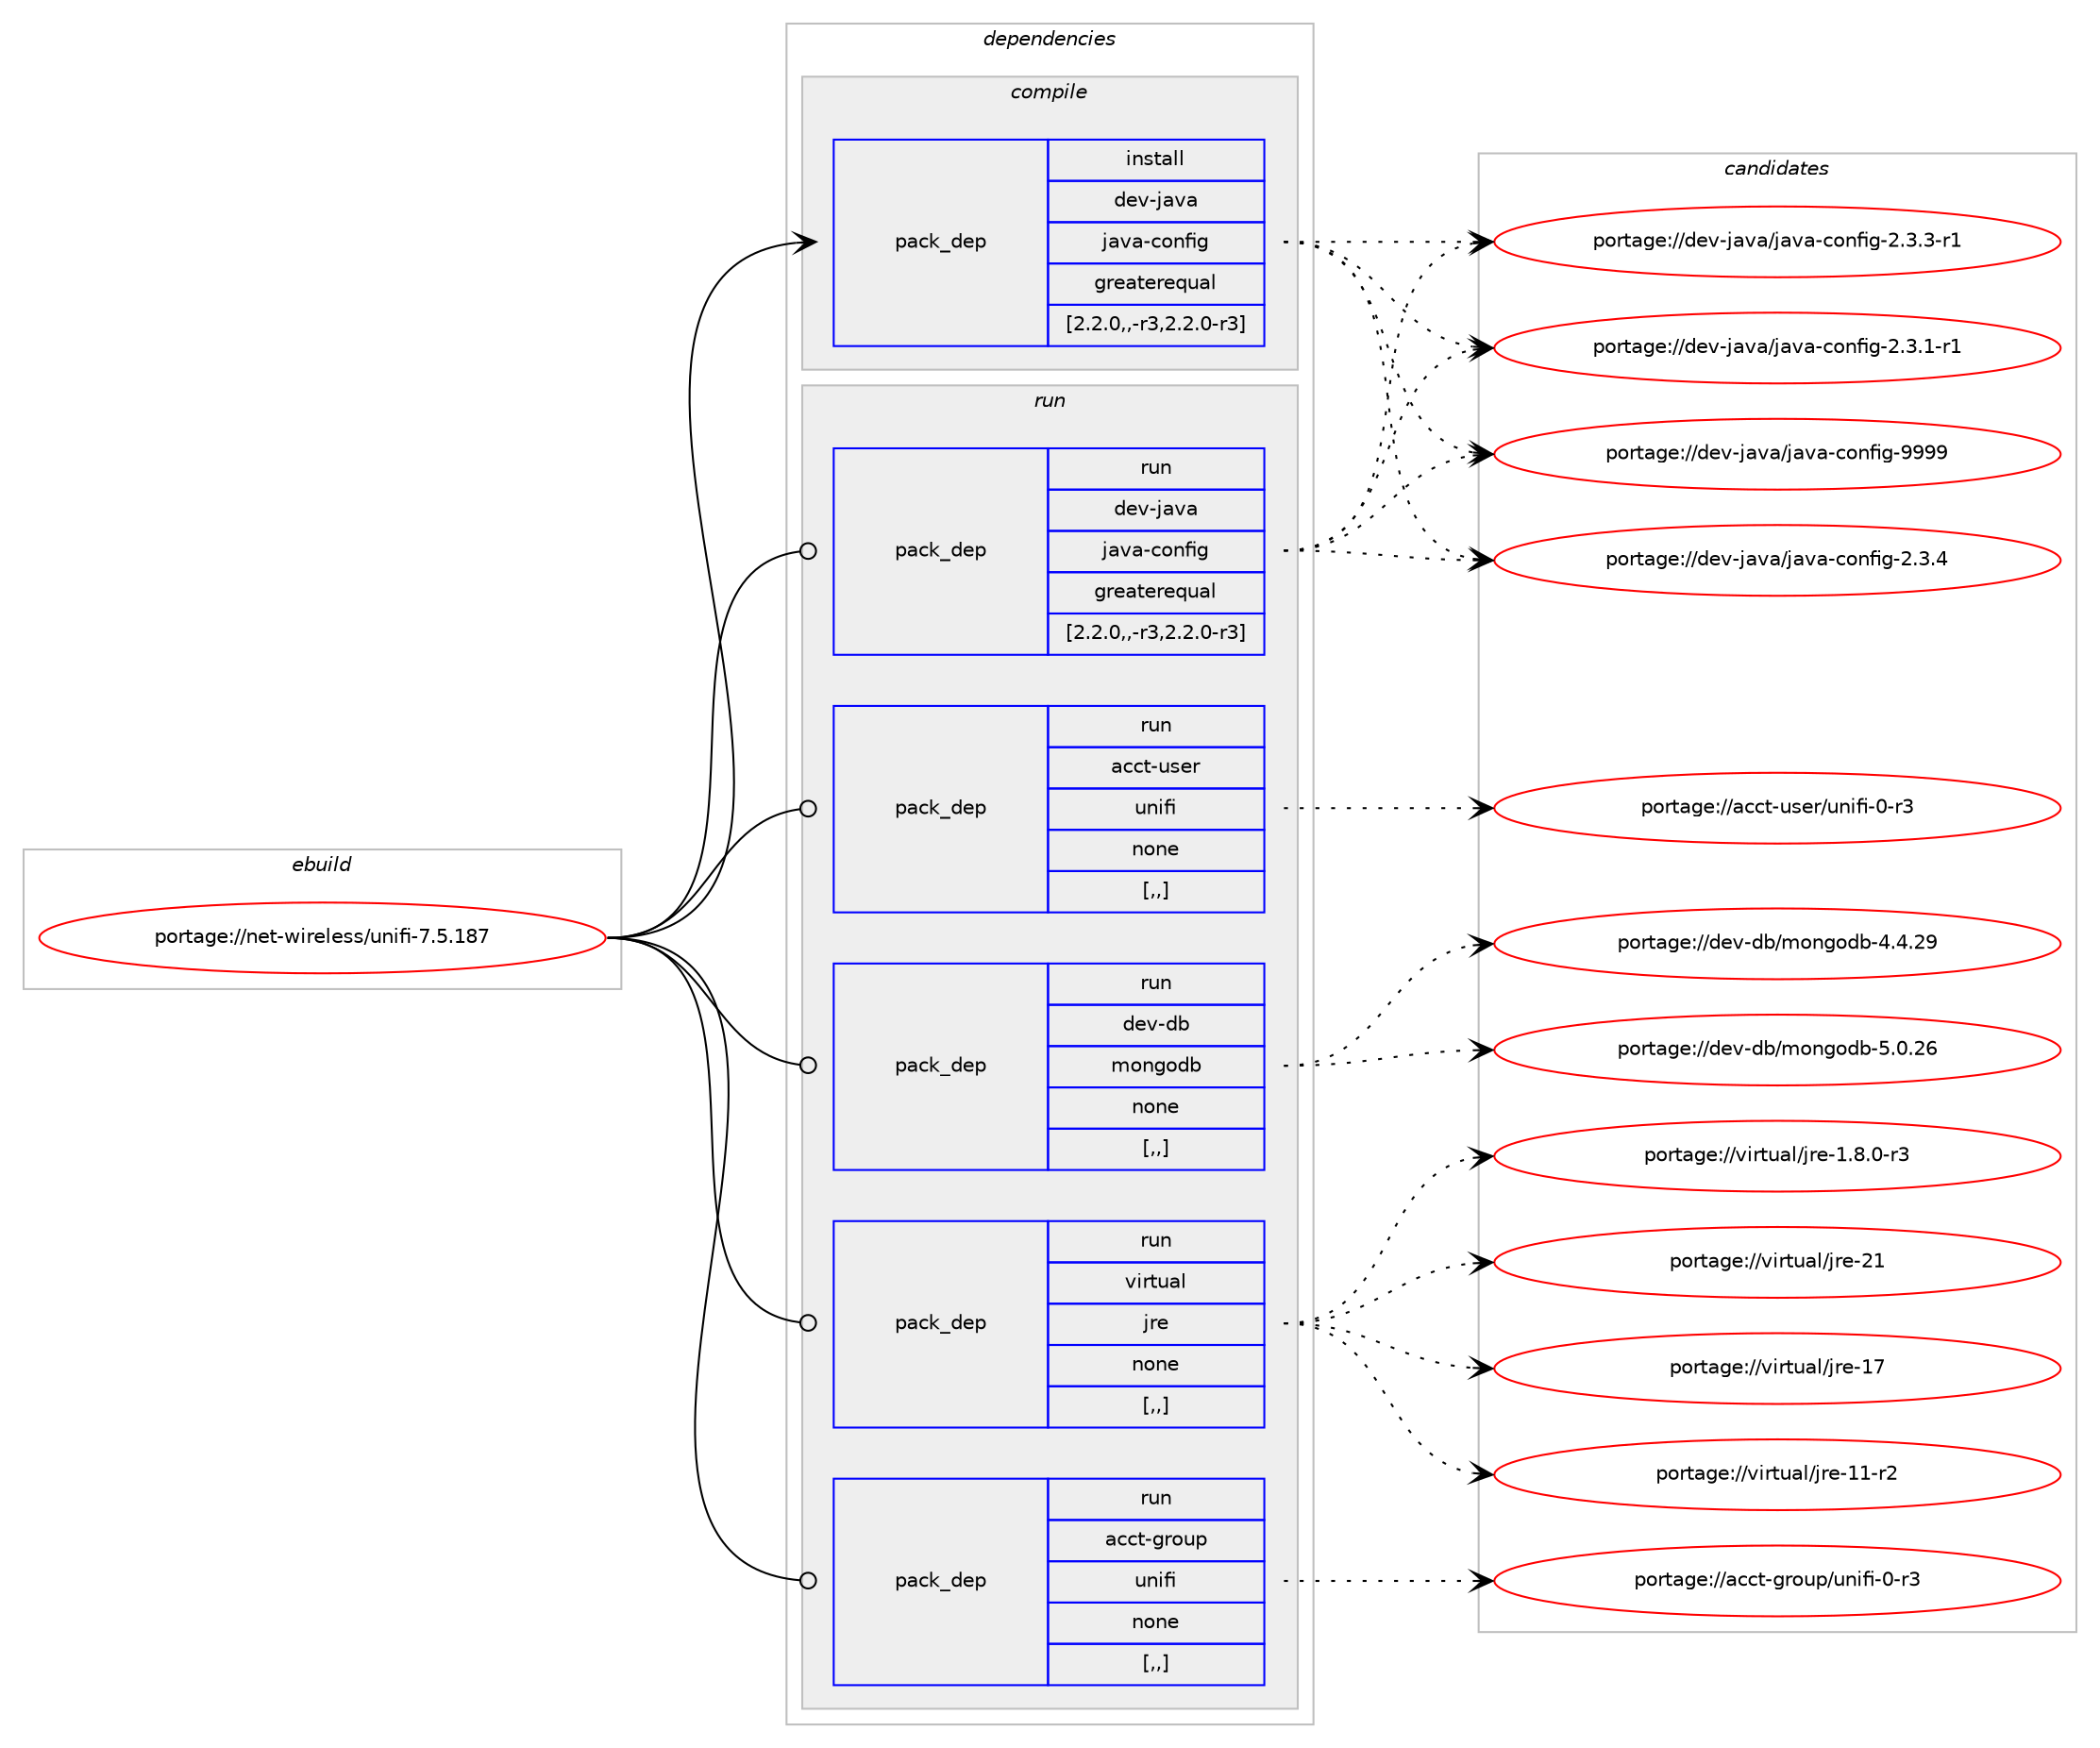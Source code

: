 digraph prolog {

# *************
# Graph options
# *************

newrank=true;
concentrate=true;
compound=true;
graph [rankdir=LR,fontname=Helvetica,fontsize=10,ranksep=1.5];#, ranksep=2.5, nodesep=0.2];
edge  [arrowhead=vee];
node  [fontname=Helvetica,fontsize=10];

# **********
# The ebuild
# **********

subgraph cluster_leftcol {
color=gray;
rank=same;
label=<<i>ebuild</i>>;
id [label="portage://net-wireless/unifi-7.5.187", color=red, width=4, href="../net-wireless/unifi-7.5.187.svg"];
}

# ****************
# The dependencies
# ****************

subgraph cluster_midcol {
color=gray;
label=<<i>dependencies</i>>;
subgraph cluster_compile {
fillcolor="#eeeeee";
style=filled;
label=<<i>compile</i>>;
subgraph pack282169 {
dependency387834 [label=<<TABLE BORDER="0" CELLBORDER="1" CELLSPACING="0" CELLPADDING="4" WIDTH="220"><TR><TD ROWSPAN="6" CELLPADDING="30">pack_dep</TD></TR><TR><TD WIDTH="110">install</TD></TR><TR><TD>dev-java</TD></TR><TR><TD>java-config</TD></TR><TR><TD>greaterequal</TD></TR><TR><TD>[2.2.0,,-r3,2.2.0-r3]</TD></TR></TABLE>>, shape=none, color=blue];
}
id:e -> dependency387834:w [weight=20,style="solid",arrowhead="vee"];
}
subgraph cluster_compileandrun {
fillcolor="#eeeeee";
style=filled;
label=<<i>compile and run</i>>;
}
subgraph cluster_run {
fillcolor="#eeeeee";
style=filled;
label=<<i>run</i>>;
subgraph pack282170 {
dependency387835 [label=<<TABLE BORDER="0" CELLBORDER="1" CELLSPACING="0" CELLPADDING="4" WIDTH="220"><TR><TD ROWSPAN="6" CELLPADDING="30">pack_dep</TD></TR><TR><TD WIDTH="110">run</TD></TR><TR><TD>acct-group</TD></TR><TR><TD>unifi</TD></TR><TR><TD>none</TD></TR><TR><TD>[,,]</TD></TR></TABLE>>, shape=none, color=blue];
}
id:e -> dependency387835:w [weight=20,style="solid",arrowhead="odot"];
subgraph pack282171 {
dependency387836 [label=<<TABLE BORDER="0" CELLBORDER="1" CELLSPACING="0" CELLPADDING="4" WIDTH="220"><TR><TD ROWSPAN="6" CELLPADDING="30">pack_dep</TD></TR><TR><TD WIDTH="110">run</TD></TR><TR><TD>acct-user</TD></TR><TR><TD>unifi</TD></TR><TR><TD>none</TD></TR><TR><TD>[,,]</TD></TR></TABLE>>, shape=none, color=blue];
}
id:e -> dependency387836:w [weight=20,style="solid",arrowhead="odot"];
subgraph pack282172 {
dependency387837 [label=<<TABLE BORDER="0" CELLBORDER="1" CELLSPACING="0" CELLPADDING="4" WIDTH="220"><TR><TD ROWSPAN="6" CELLPADDING="30">pack_dep</TD></TR><TR><TD WIDTH="110">run</TD></TR><TR><TD>dev-db</TD></TR><TR><TD>mongodb</TD></TR><TR><TD>none</TD></TR><TR><TD>[,,]</TD></TR></TABLE>>, shape=none, color=blue];
}
id:e -> dependency387837:w [weight=20,style="solid",arrowhead="odot"];
subgraph pack282173 {
dependency387838 [label=<<TABLE BORDER="0" CELLBORDER="1" CELLSPACING="0" CELLPADDING="4" WIDTH="220"><TR><TD ROWSPAN="6" CELLPADDING="30">pack_dep</TD></TR><TR><TD WIDTH="110">run</TD></TR><TR><TD>dev-java</TD></TR><TR><TD>java-config</TD></TR><TR><TD>greaterequal</TD></TR><TR><TD>[2.2.0,,-r3,2.2.0-r3]</TD></TR></TABLE>>, shape=none, color=blue];
}
id:e -> dependency387838:w [weight=20,style="solid",arrowhead="odot"];
subgraph pack282174 {
dependency387839 [label=<<TABLE BORDER="0" CELLBORDER="1" CELLSPACING="0" CELLPADDING="4" WIDTH="220"><TR><TD ROWSPAN="6" CELLPADDING="30">pack_dep</TD></TR><TR><TD WIDTH="110">run</TD></TR><TR><TD>virtual</TD></TR><TR><TD>jre</TD></TR><TR><TD>none</TD></TR><TR><TD>[,,]</TD></TR></TABLE>>, shape=none, color=blue];
}
id:e -> dependency387839:w [weight=20,style="solid",arrowhead="odot"];
}
}

# **************
# The candidates
# **************

subgraph cluster_choices {
rank=same;
color=gray;
label=<<i>candidates</i>>;

subgraph choice282169 {
color=black;
nodesep=1;
choice10010111845106971189747106971189745991111101021051034557575757 [label="portage://dev-java/java-config-9999", color=red, width=4,href="../dev-java/java-config-9999.svg"];
choice1001011184510697118974710697118974599111110102105103455046514652 [label="portage://dev-java/java-config-2.3.4", color=red, width=4,href="../dev-java/java-config-2.3.4.svg"];
choice10010111845106971189747106971189745991111101021051034550465146514511449 [label="portage://dev-java/java-config-2.3.3-r1", color=red, width=4,href="../dev-java/java-config-2.3.3-r1.svg"];
choice10010111845106971189747106971189745991111101021051034550465146494511449 [label="portage://dev-java/java-config-2.3.1-r1", color=red, width=4,href="../dev-java/java-config-2.3.1-r1.svg"];
dependency387834:e -> choice10010111845106971189747106971189745991111101021051034557575757:w [style=dotted,weight="100"];
dependency387834:e -> choice1001011184510697118974710697118974599111110102105103455046514652:w [style=dotted,weight="100"];
dependency387834:e -> choice10010111845106971189747106971189745991111101021051034550465146514511449:w [style=dotted,weight="100"];
dependency387834:e -> choice10010111845106971189747106971189745991111101021051034550465146494511449:w [style=dotted,weight="100"];
}
subgraph choice282170 {
color=black;
nodesep=1;
choice979999116451031141111171124711711010510210545484511451 [label="portage://acct-group/unifi-0-r3", color=red, width=4,href="../acct-group/unifi-0-r3.svg"];
dependency387835:e -> choice979999116451031141111171124711711010510210545484511451:w [style=dotted,weight="100"];
}
subgraph choice282171 {
color=black;
nodesep=1;
choice979999116451171151011144711711010510210545484511451 [label="portage://acct-user/unifi-0-r3", color=red, width=4,href="../acct-user/unifi-0-r3.svg"];
dependency387836:e -> choice979999116451171151011144711711010510210545484511451:w [style=dotted,weight="100"];
}
subgraph choice282172 {
color=black;
nodesep=1;
choice1001011184510098471091111101031111009845534648465054 [label="portage://dev-db/mongodb-5.0.26", color=red, width=4,href="../dev-db/mongodb-5.0.26.svg"];
choice1001011184510098471091111101031111009845524652465057 [label="portage://dev-db/mongodb-4.4.29", color=red, width=4,href="../dev-db/mongodb-4.4.29.svg"];
dependency387837:e -> choice1001011184510098471091111101031111009845534648465054:w [style=dotted,weight="100"];
dependency387837:e -> choice1001011184510098471091111101031111009845524652465057:w [style=dotted,weight="100"];
}
subgraph choice282173 {
color=black;
nodesep=1;
choice10010111845106971189747106971189745991111101021051034557575757 [label="portage://dev-java/java-config-9999", color=red, width=4,href="../dev-java/java-config-9999.svg"];
choice1001011184510697118974710697118974599111110102105103455046514652 [label="portage://dev-java/java-config-2.3.4", color=red, width=4,href="../dev-java/java-config-2.3.4.svg"];
choice10010111845106971189747106971189745991111101021051034550465146514511449 [label="portage://dev-java/java-config-2.3.3-r1", color=red, width=4,href="../dev-java/java-config-2.3.3-r1.svg"];
choice10010111845106971189747106971189745991111101021051034550465146494511449 [label="portage://dev-java/java-config-2.3.1-r1", color=red, width=4,href="../dev-java/java-config-2.3.1-r1.svg"];
dependency387838:e -> choice10010111845106971189747106971189745991111101021051034557575757:w [style=dotted,weight="100"];
dependency387838:e -> choice1001011184510697118974710697118974599111110102105103455046514652:w [style=dotted,weight="100"];
dependency387838:e -> choice10010111845106971189747106971189745991111101021051034550465146514511449:w [style=dotted,weight="100"];
dependency387838:e -> choice10010111845106971189747106971189745991111101021051034550465146494511449:w [style=dotted,weight="100"];
}
subgraph choice282174 {
color=black;
nodesep=1;
choice1181051141161179710847106114101455049 [label="portage://virtual/jre-21", color=red, width=4,href="../virtual/jre-21.svg"];
choice1181051141161179710847106114101454955 [label="portage://virtual/jre-17", color=red, width=4,href="../virtual/jre-17.svg"];
choice11810511411611797108471061141014549494511450 [label="portage://virtual/jre-11-r2", color=red, width=4,href="../virtual/jre-11-r2.svg"];
choice11810511411611797108471061141014549465646484511451 [label="portage://virtual/jre-1.8.0-r3", color=red, width=4,href="../virtual/jre-1.8.0-r3.svg"];
dependency387839:e -> choice1181051141161179710847106114101455049:w [style=dotted,weight="100"];
dependency387839:e -> choice1181051141161179710847106114101454955:w [style=dotted,weight="100"];
dependency387839:e -> choice11810511411611797108471061141014549494511450:w [style=dotted,weight="100"];
dependency387839:e -> choice11810511411611797108471061141014549465646484511451:w [style=dotted,weight="100"];
}
}

}
